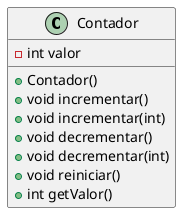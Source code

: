 @startuml

class Contador {
    - int valor
    + Contador()
    + void incrementar()
    + void incrementar(int)
    + void decrementar()
    + void decrementar(int)
    + void reiniciar()
    + int getValor()
}

@enduml
